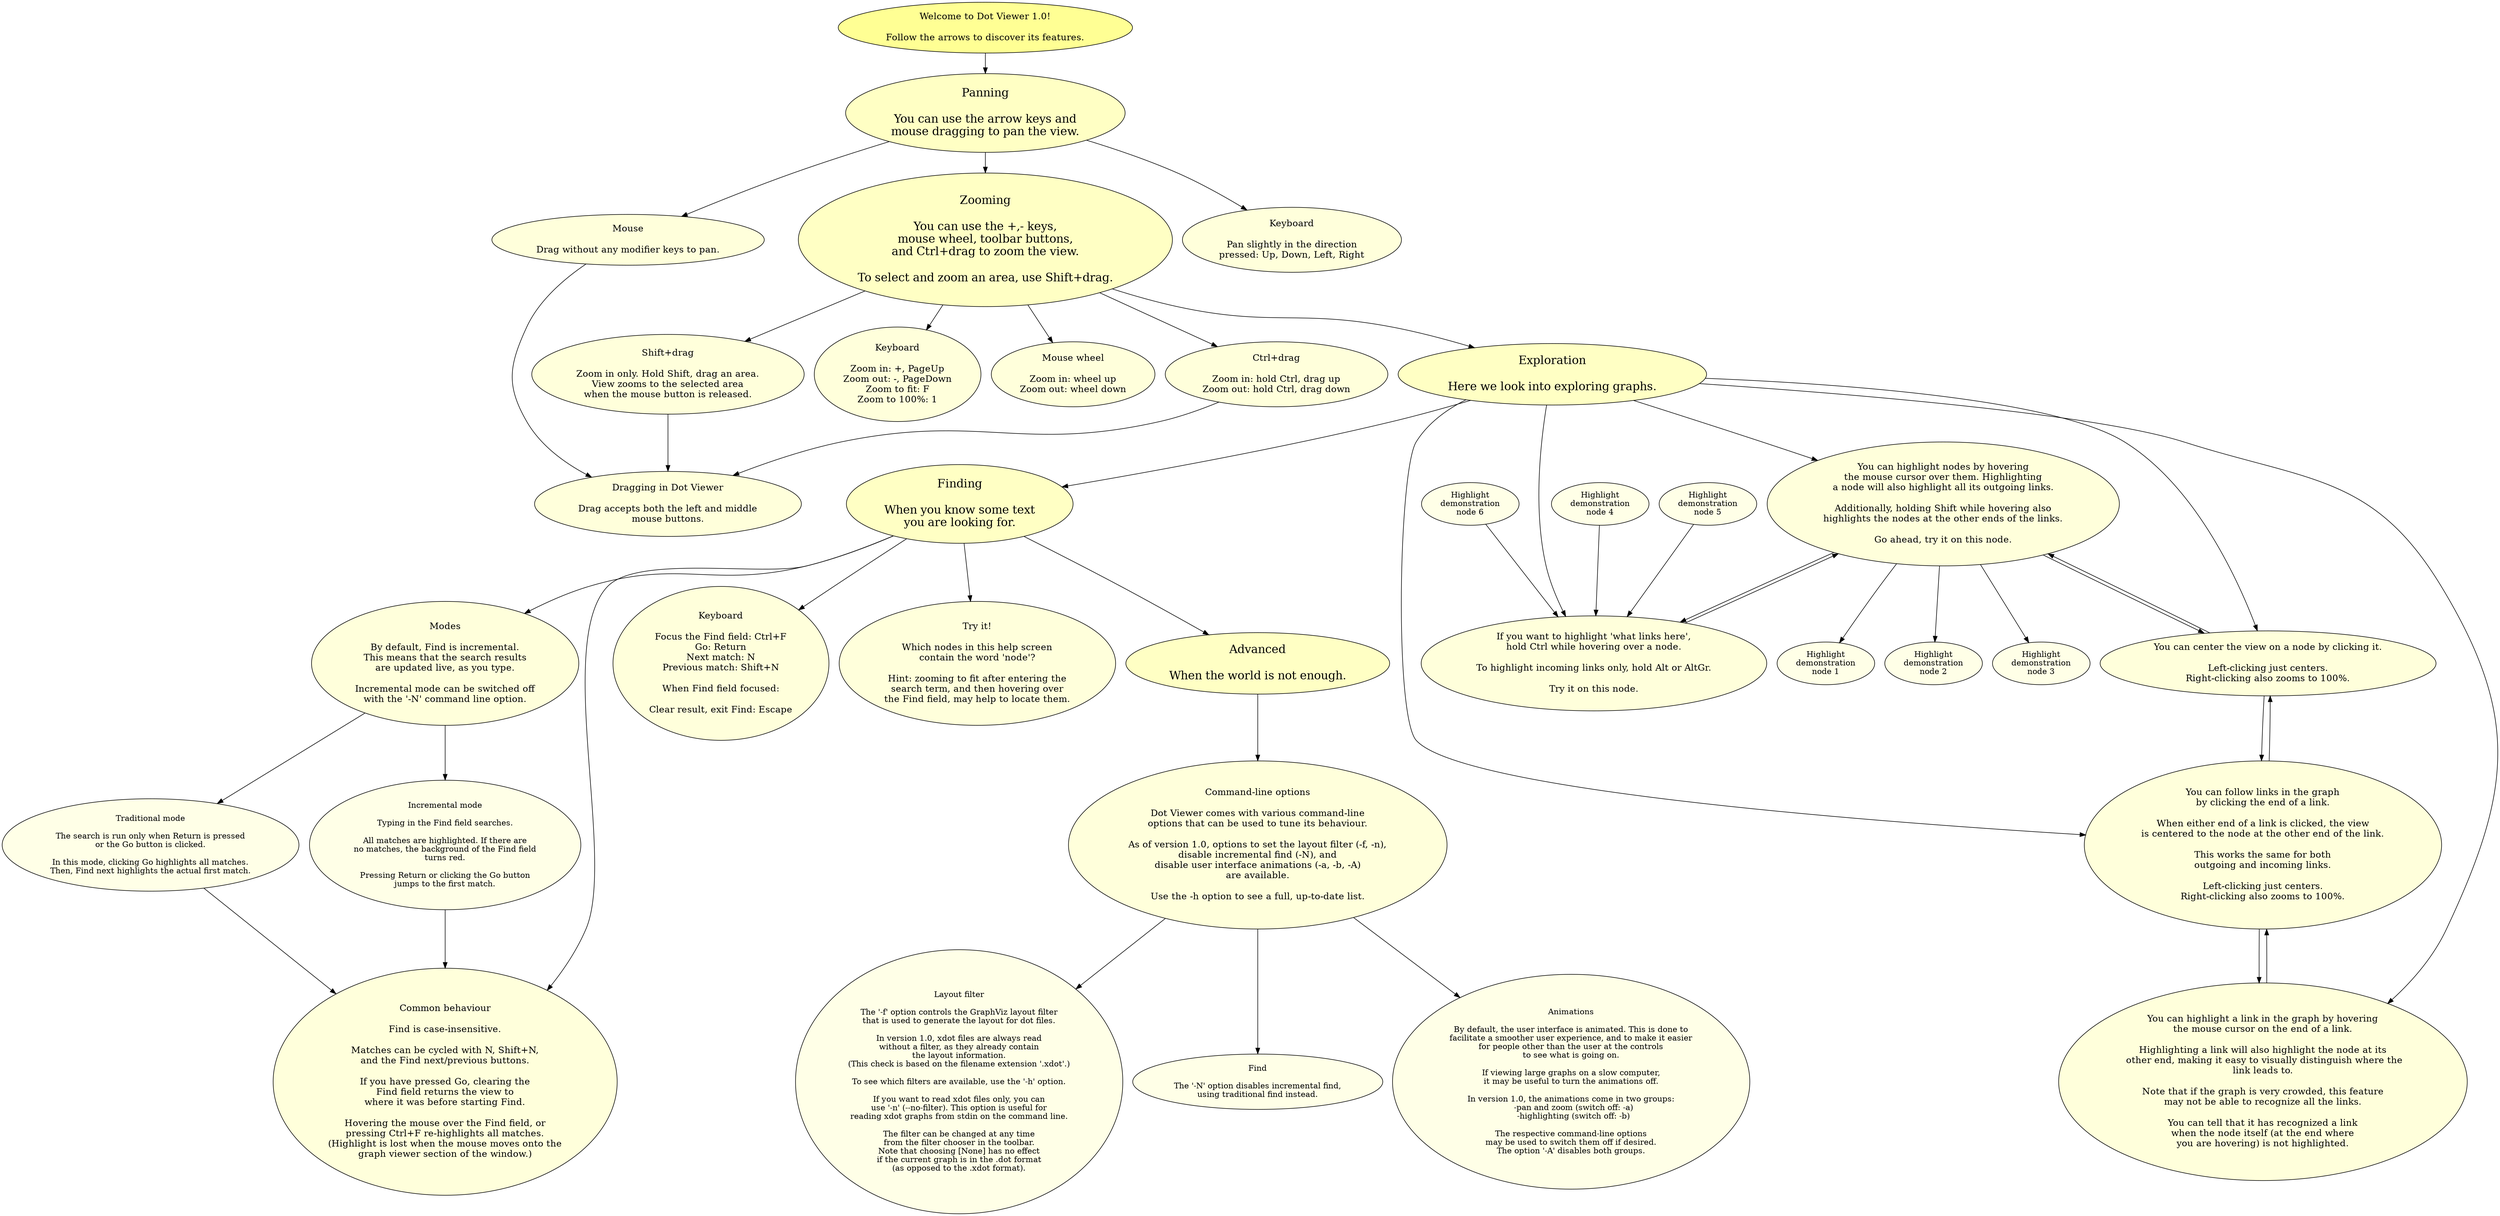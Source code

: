 // Dot Viewer help file for version 1.0
//
// This is the source file; the actual help text is the xdot version of this.
// The conversion is done to guarantee having always the same layout, and
// to make loading faster.
//
// To generate the xdot version, use:
//   dot -Txdot -ohelp.xdot help.dot
//
// Juha Jeronen 2012-08-23
//
digraph G {
    welcome [label="Welcome to Dot Viewer 1.0!\n\nFollow the arrows to discover its features.", style="filled", fillcolor="#FFFF66B2", fontsize="16", fontcolor="#000000", group="0"];


    step3 [label="Panning\n\nYou can use the arrow keys and\nmouse dragging to pan the view.", style="filled", fillcolor="#FFFFAAB2", fontsize="20", fontcolor="#000000", group="0"]
    step3a [label="Mouse\n\nDrag without any modifier keys to pan.", style="filled", fillcolor="#FFFFCCB2", fontsize="16", fontcolor="#000000", group="0"];
    step3b [label="Keyboard\n\nPan slightly in the direction\npressed: Up, Down, Left, Right", style="filled", fillcolor="#FFFFCCB2", fontsize="16", fontcolor="#000000", group="0"];


    step2 [label="Zooming\n\nYou can use the +,- keys,\nmouse wheel, toolbar buttons,\nand Ctrl+drag to zoom the view.\n\nTo select and zoom an area, use Shift+drag.", style="filled", fillcolor="#FFFFAAB2", fontsize="20", fontcolor="#000000", group="0"];
    step2a [label="Keyboard\n\nZoom in: +, PageUp\nZoom out: -, PageDown\nZoom to fit: F\nZoom to 100%: 1", style="filled", fillcolor="#FFFFCCB2", fontsize="16", fontcolor="#000000", group="0"];
    step2b [label="Mouse wheel\n\nZoom in: wheel up\nZoom out: wheel down", style="filled", fillcolor="#FFFFCCB2", fontsize="16", fontcolor="#000000", group="0"];
    step2c [label="Ctrl+drag\n\nZoom in: hold Ctrl, drag up\nZoom out: hold Ctrl, drag down", style="filled", fillcolor="#FFFFCCB2", fontsize="16", fontcolor="#000000", group="0"];
    step2d [label="Shift+drag\n\nZoom in only. Hold Shift, drag an area.\nView zooms to the selected area\nwhen the mouse button is released.", style="filled", fillcolor="#FFFFCCB2", fontsize="16", fontcolor="#000000", group="0"];


    step2and3common [label="Dragging in Dot Viewer\n\nDrag accepts both the left and middle\nmouse buttons.", style="filled", fillcolor="#FFFFCCB2", fontsize="16", fontcolor="#000000", group="0"];


    step1 [label="Exploration\n\nHere we look into exploring graphs.", style="filled", fillcolor="#FFFFAAB2", fontsize="20", fontcolor="#000000", group="0"]
    
    step1a [label="You can highlight nodes by hovering\nthe mouse cursor over them. Highlighting\na node will also highlight all its outgoing links.\n\nAdditionally, holding Shift while hovering also\nhighlights the nodes at the other ends of the links.\n\nGo ahead, try it on this node.", style="filled", fillcolor="#FFFFCCB2", fontsize="16", fontcolor="#000000", group="0"];
    step1aa [label="Highlight\ndemonstration\nnode 1", style="filled", fillcolor="#FFFFDDB2", fontcolor="#000000", group="0"];
    step1ab [label="Highlight\ndemonstration\nnode 2", style="filled", fillcolor="#FFFFDDB2", fontcolor="#000000", group="0"];
    step1ac [label="Highlight\ndemonstration\nnode 3", style="filled", fillcolor="#FFFFDDB2", fontcolor="#000000", group="0"];

    step1b [label="If you want to highlight 'what links here',\nhold Ctrl while hovering over a node.\n\nTo highlight incoming links only, hold Alt or AltGr.\n\nTry it on this node.", style="filled", fillcolor="#FFFFCCB2", fontsize="16", fontcolor="#000000", group="0"];
    step1ba [label="Highlight\ndemonstration\nnode 4", style="filled", fillcolor="#FFFFDDB2", fontcolor="#000000", group="0"];
    step1bb [label="Highlight\ndemonstration\nnode 5", style="filled", fillcolor="#FFFFDDB2", fontcolor="#000000", group="0"];
    step1bc [label="Highlight\ndemonstration\nnode 6", style="filled", fillcolor="#FFFFDDB2", fontcolor="#000000", group="0"];

    step1c [label="You can highlight a link in the graph by hovering\nthe mouse cursor on the end of a link.\n\nHighlighting a link will also highlight the node at its\n other end, making it easy to visually distinguish where the\nlink leads to.\n\nNote that if the graph is very crowded, this feature\nmay not be able to recognize all the links.\n\nYou can tell that it has recognized a link\nwhen the node itself (at the end where\nyou are hovering) is not highlighted.", style="filled", fillcolor="#FFFFCCB2", fontsize="16", fontcolor="#000000", group="0"];

    step1d [label="You can follow links in the graph\nby clicking the end of a link.\n\nWhen either end of a link is clicked, the view\nis centered to the node at the other end of the link.\n\nThis works the same for both\noutgoing and incoming links.\n\nLeft-clicking just centers.\nRight-clicking also zooms to 100%.", style="filled", fontsize="16", fillcolor="#FFFFCCB2", fontcolor="#000000", group="0"];

    step1e [label="You can center the view on a node by clicking it.\n\nLeft-clicking just centers.\nRight-clicking also zooms to 100%.", style="filled", fontsize="16", fillcolor="#FFFFCCB2", fontcolor="#000000", group="0"];


    step4 [label="Finding\n\nWhen you know some text\nyou are looking for.", style="filled", fillcolor="#FFFFAAB2", fontsize="20", fontcolor="#000000", group="0"]

    step4a [label="Modes\n\nBy default, Find is incremental.\nThis means that the search results\nare updated live, as you type.\n\nIncremental mode can be switched off\nwith the '-N' command line option.", style="filled", fillcolor="#FFFFCCB2", fontsize="16", fontcolor="#000000", group="0"]

    step4aa [label="Incremental mode\n\nTyping in the Find field searches.\n\nAll matches are highlighted. If there are\nno matches, the background of the Find field\nturns red.\n\nPressing Return or clicking the Go button\njumps to the first match.", style="filled", fillcolor="#FFFFDDB2", fontcolor="#000000", group="0"]
    step4ab [label="Traditional mode\n\nThe search is run only when Return is pressed\nor the Go button is clicked.\n\nIn this mode, clicking Go highlights all matches.\nThen, Find next highlights the actual first match.", style="filled", fillcolor="#FFFFDDB2", fontcolor="#000000", group="0"]

    step4b [label="Keyboard\n\nFocus the Find field: Ctrl+F\nGo: Return\nNext match: N\nPrevious match: Shift+N\n\nWhen Find field focused:\n\nClear result, exit Find: Escape", style="filled", fillcolor="#FFFFCCB2", fontsize="16", fontcolor="#000000", group="0"]

    step4c [label="Common behaviour\n\nFind is case-insensitive.\n\nMatches can be cycled with N, Shift+N,\nand the Find next/previous buttons.\n\nIf you have pressed Go, clearing the\nFind field returns the view to\nwhere it was before starting Find.\n\nHovering the mouse over the Find field, or\npressing Ctrl+F re-highlights all matches.\n(Highlight is lost when the mouse moves onto the\ngraph viewer section of the window.)", style="filled", fillcolor="#FFFFCCB2", fontsize="16", fontcolor="#000000", group="0"]

    step4d [label="Try it!\n\nWhich nodes in this help screen\ncontain the word 'node'?\n\nHint: zooming to fit after entering the\nsearch term, and then hovering over\nthe Find field, may help to locate them.", style="filled", fillcolor="#FFFFCCB2", fontsize="16", fontcolor="#000000", group="0"]


    step5 [label="Advanced\n\nWhen the world is not enough.", style="filled", fillcolor="#FFFFAAB2", fontsize="20", fontcolor="#000000", group="0"]

    step5a [label="Command-line options\n\nDot Viewer comes with various command-line\noptions that can be used to tune its behaviour.\n\nAs of version 1.0, options to set the layout filter (-f, -n),\ndisable incremental find (-N), and\ndisable user interface animations (-a, -b, -A)\nare available.\n\nUse the -h option to see a full, up-to-date list.", style="filled", fillcolor="#FFFFCCB2", fontsize="16", fontcolor="#000000", group="0"]

    step5aa [label="Animations\n\nBy default, the user interface is animated. This is done to\nfacilitate a smoother user experience, and to make it easier\nfor people other than the user at the controls\nto see what is going on.\n\nIf viewing large graphs on a slow computer,\nit may be useful to turn the animations off.\n\nIn version 1.0, the animations come in two groups:\n  -pan and zoom (switch off: -a)\n  -highlighting (switch off: -b)\n\nThe respective command-line options\nmay be used to switch them off if desired.\nThe option '-A' disables both groups.", style="filled", fillcolor="#FFFFDDB2", fontcolor="#000000", group="0"]

    step5ab [label="Layout filter\n\nThe '-f' option controls the GraphViz layout filter\nthat is used to generate the layout for dot files.\n\nIn version 1.0, xdot files are always read\nwithout a filter, as they already contain\nthe layout information.\n(This check is based on the filename extension '.xdot'.)\n\nTo see which filters are available, use the '-h' option.\n\nIf you want to read xdot files only, you can\nuse '-n' (--no-filter). This option is useful for\nreading xdot graphs from stdin on the command line.\n\nThe filter can be changed at any time\nfrom the filter chooser in the toolbar.\nNote that choosing [None] has no effect\nif the current graph is in the .dot format\n(as opposed to the .xdot format).", style="filled", fillcolor="#FFFFDDB2", fontcolor="#000000", group="0"]

    step5ac [label="Find\n\nThe '-N' option disables incremental find,\nusing traditional find instead.", style="filled", fillcolor="#FFFFDDB2", fontcolor="#000000", group="0"]

    welcome -> step3;

    step3 -> step3a;
    step3 -> step3b;
    step3 -> step2;

    step2 -> step2a;
    step2 -> step2b;
    step2 -> step2c;
    step2 -> step2d;
    step2 -> step1;

    step2c -> step2and3common;
    step2d -> step2and3common;
    step3a -> step2and3common;

    step1 -> step1a;
    step1 -> step1b;
    step1a -> step1aa;
    step1a -> step1ab;
    step1a -> step1ac;
    step1a -> step1b;
    step1b -> step1a;
    step1ba -> step1b;
    step1bb -> step1b;
    step1bc -> step1b;
    step1c -> step1d;
    step1d -> step1c;
    step1d -> step1e;
    step1e -> step1d;
    step1a -> step1e;
    step1e -> step1a;
    step1 -> step1c;
    step1 -> step1d;
    step1 -> step1e;
    step1 -> step4;

    step4 -> step4a;
    step4 -> step4b;
    step4a -> step4aa;
    step4a -> step4ab;
    step4aa -> step4c;
    step4ab -> step4c;
    step4 -> step4c;
    step4 -> step4d;
    step4 -> step5;

    step5 -> step5a;
    step5a -> step5aa;
    step5a -> step5ab;
    step5a -> step5ac;
}

